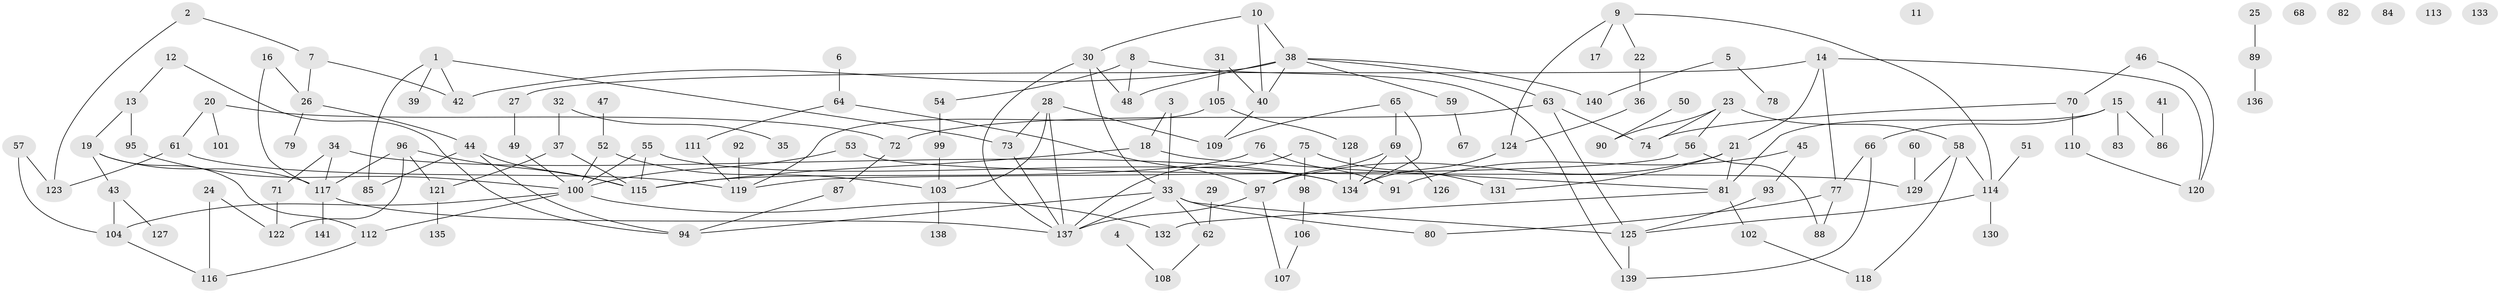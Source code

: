 // Generated by graph-tools (version 1.1) at 2025/49/03/09/25 03:49:04]
// undirected, 141 vertices, 184 edges
graph export_dot {
graph [start="1"]
  node [color=gray90,style=filled];
  1;
  2;
  3;
  4;
  5;
  6;
  7;
  8;
  9;
  10;
  11;
  12;
  13;
  14;
  15;
  16;
  17;
  18;
  19;
  20;
  21;
  22;
  23;
  24;
  25;
  26;
  27;
  28;
  29;
  30;
  31;
  32;
  33;
  34;
  35;
  36;
  37;
  38;
  39;
  40;
  41;
  42;
  43;
  44;
  45;
  46;
  47;
  48;
  49;
  50;
  51;
  52;
  53;
  54;
  55;
  56;
  57;
  58;
  59;
  60;
  61;
  62;
  63;
  64;
  65;
  66;
  67;
  68;
  69;
  70;
  71;
  72;
  73;
  74;
  75;
  76;
  77;
  78;
  79;
  80;
  81;
  82;
  83;
  84;
  85;
  86;
  87;
  88;
  89;
  90;
  91;
  92;
  93;
  94;
  95;
  96;
  97;
  98;
  99;
  100;
  101;
  102;
  103;
  104;
  105;
  106;
  107;
  108;
  109;
  110;
  111;
  112;
  113;
  114;
  115;
  116;
  117;
  118;
  119;
  120;
  121;
  122;
  123;
  124;
  125;
  126;
  127;
  128;
  129;
  130;
  131;
  132;
  133;
  134;
  135;
  136;
  137;
  138;
  139;
  140;
  141;
  1 -- 39;
  1 -- 42;
  1 -- 73;
  1 -- 85;
  2 -- 7;
  2 -- 123;
  3 -- 18;
  3 -- 33;
  4 -- 108;
  5 -- 78;
  5 -- 140;
  6 -- 64;
  7 -- 26;
  7 -- 42;
  8 -- 48;
  8 -- 54;
  8 -- 139;
  9 -- 17;
  9 -- 22;
  9 -- 114;
  9 -- 124;
  10 -- 30;
  10 -- 38;
  10 -- 40;
  12 -- 13;
  12 -- 94;
  13 -- 19;
  13 -- 95;
  14 -- 21;
  14 -- 27;
  14 -- 77;
  14 -- 120;
  15 -- 66;
  15 -- 81;
  15 -- 83;
  15 -- 86;
  16 -- 26;
  16 -- 117;
  18 -- 81;
  18 -- 115;
  19 -- 43;
  19 -- 112;
  19 -- 117;
  20 -- 61;
  20 -- 72;
  20 -- 101;
  21 -- 81;
  21 -- 97;
  21 -- 131;
  22 -- 36;
  23 -- 56;
  23 -- 58;
  23 -- 74;
  23 -- 90;
  24 -- 116;
  24 -- 122;
  25 -- 89;
  26 -- 44;
  26 -- 79;
  27 -- 49;
  28 -- 73;
  28 -- 103;
  28 -- 109;
  28 -- 137;
  29 -- 62;
  30 -- 33;
  30 -- 48;
  30 -- 137;
  31 -- 40;
  31 -- 105;
  32 -- 35;
  32 -- 37;
  33 -- 62;
  33 -- 80;
  33 -- 94;
  33 -- 125;
  33 -- 137;
  34 -- 71;
  34 -- 117;
  34 -- 134;
  36 -- 124;
  37 -- 115;
  37 -- 121;
  38 -- 40;
  38 -- 42;
  38 -- 48;
  38 -- 59;
  38 -- 63;
  38 -- 140;
  40 -- 109;
  41 -- 86;
  43 -- 104;
  43 -- 127;
  44 -- 85;
  44 -- 94;
  44 -- 115;
  45 -- 91;
  45 -- 93;
  46 -- 70;
  46 -- 120;
  47 -- 52;
  49 -- 100;
  50 -- 90;
  51 -- 114;
  52 -- 100;
  52 -- 103;
  53 -- 100;
  53 -- 129;
  54 -- 99;
  55 -- 100;
  55 -- 115;
  55 -- 134;
  56 -- 88;
  56 -- 119;
  57 -- 104;
  57 -- 123;
  58 -- 114;
  58 -- 118;
  58 -- 129;
  59 -- 67;
  60 -- 129;
  61 -- 119;
  61 -- 123;
  62 -- 108;
  63 -- 72;
  63 -- 74;
  63 -- 125;
  64 -- 97;
  64 -- 111;
  65 -- 69;
  65 -- 109;
  65 -- 134;
  66 -- 77;
  66 -- 139;
  69 -- 97;
  69 -- 126;
  69 -- 134;
  70 -- 74;
  70 -- 110;
  71 -- 122;
  72 -- 87;
  73 -- 137;
  75 -- 98;
  75 -- 131;
  75 -- 137;
  76 -- 91;
  76 -- 115;
  77 -- 80;
  77 -- 88;
  81 -- 102;
  81 -- 132;
  87 -- 94;
  89 -- 136;
  92 -- 119;
  93 -- 125;
  95 -- 100;
  96 -- 115;
  96 -- 117;
  96 -- 121;
  96 -- 122;
  97 -- 107;
  97 -- 137;
  98 -- 106;
  99 -- 103;
  100 -- 104;
  100 -- 112;
  100 -- 132;
  102 -- 118;
  103 -- 138;
  104 -- 116;
  105 -- 119;
  105 -- 128;
  106 -- 107;
  110 -- 120;
  111 -- 119;
  112 -- 116;
  114 -- 125;
  114 -- 130;
  117 -- 137;
  117 -- 141;
  121 -- 135;
  124 -- 134;
  125 -- 139;
  128 -- 134;
}
